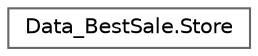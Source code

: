 digraph "Graphical Class Hierarchy"
{
 // LATEX_PDF_SIZE
  bgcolor="transparent";
  edge [fontname=Helvetica,fontsize=10,labelfontname=Helvetica,labelfontsize=10];
  node [fontname=Helvetica,fontsize=10,shape=box,height=0.2,width=0.4];
  rankdir="LR";
  Node0 [id="Node000000",label="Data_BestSale.Store",height=0.2,width=0.4,color="grey40", fillcolor="white", style="filled",URL="$class_data___best_sale_1_1_store.html",tooltip="Purpose: This class has the definition and properties to manage a store. Created by: Jose Alves a2796..."];
}
